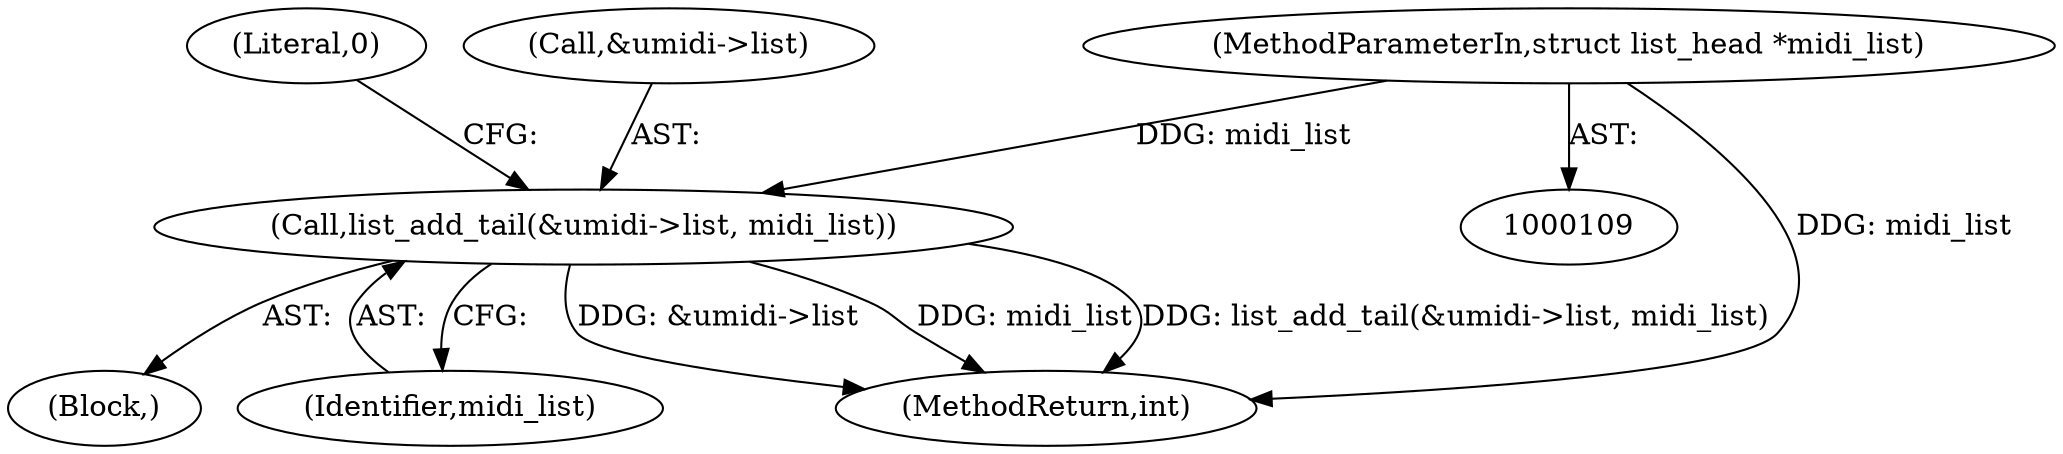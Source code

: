 digraph "0_linux_07d86ca93db7e5cdf4743564d98292042ec21af7@pointer" {
"1000112" [label="(MethodParameterIn,struct list_head *midi_list)"];
"1000566" [label="(Call,list_add_tail(&umidi->list, midi_list))"];
"1000566" [label="(Call,list_add_tail(&umidi->list, midi_list))"];
"1000571" [label="(Identifier,midi_list)"];
"1000112" [label="(MethodParameterIn,struct list_head *midi_list)"];
"1000573" [label="(Literal,0)"];
"1000567" [label="(Call,&umidi->list)"];
"1000114" [label="(Block,)"];
"1000574" [label="(MethodReturn,int)"];
"1000112" -> "1000109"  [label="AST: "];
"1000112" -> "1000574"  [label="DDG: midi_list"];
"1000112" -> "1000566"  [label="DDG: midi_list"];
"1000566" -> "1000114"  [label="AST: "];
"1000566" -> "1000571"  [label="CFG: "];
"1000567" -> "1000566"  [label="AST: "];
"1000571" -> "1000566"  [label="AST: "];
"1000573" -> "1000566"  [label="CFG: "];
"1000566" -> "1000574"  [label="DDG: midi_list"];
"1000566" -> "1000574"  [label="DDG: list_add_tail(&umidi->list, midi_list)"];
"1000566" -> "1000574"  [label="DDG: &umidi->list"];
}
